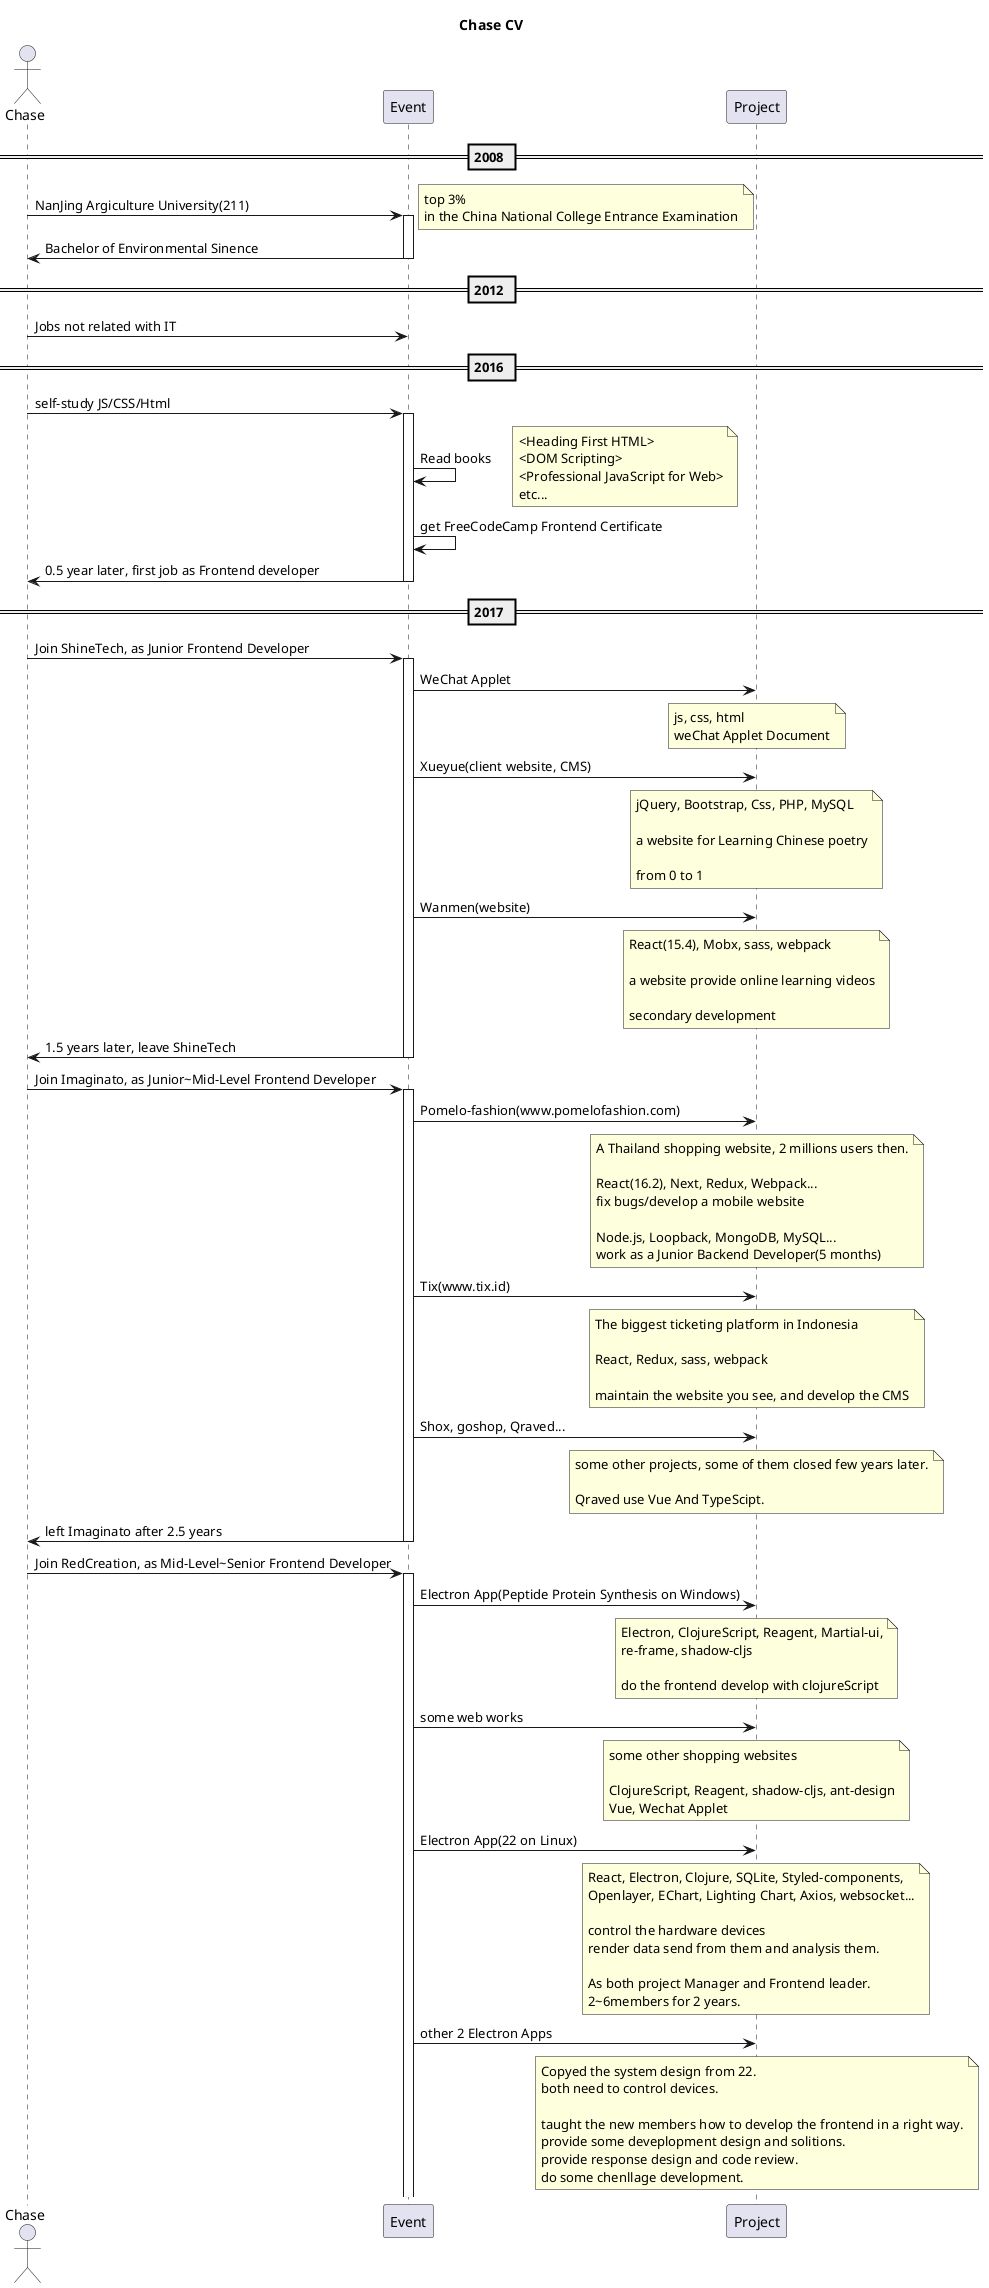 @startuml
title Chase CV
actor Chase

participant Event
participant Project

== 2008 ==
Chase -> Event: NanJing Argiculture University(211)
activate Event
note right
top 3%
in the China National College Entrance Examination
endnote
Event -> Chase: Bachelor of Environmental Sinence
deactivate Event

== 2012 ==

Chase -> Event: Jobs not related with IT

== 2016 ==

Chase -> Event: self-study JS/CSS/Html
activate Event

Event -> Event: Read books 
note right
<Heading First HTML>
<DOM Scripting>
<Professional JavaScript for Web>
etc...
endnote
Event -> Event: get FreeCodeCamp Frontend Certificate

Event -> Chase: 0.5 year later, first job as Frontend developer
deactivate
== 2017 ==
Chase -> Event: Join ShineTech, as Junior Frontend Developer
activate Event

  Event -> Project: WeChat Applet
  note over Project
  js, css, html
  weChat Applet Document
  endnote

  Event -> Project: Xueyue(client website, CMS)
  note over Project
  jQuery, Bootstrap, Css, PHP, MySQL

  a website for Learning Chinese poetry

  from 0 to 1
  endnote

  Event -> Project: Wanmen(website)
  note over Project
  React(15.4), Mobx, sass, webpack

  a website provide online learning videos

  secondary development
  endnote
Chase <- Event: 1.5 years later, leave ShineTech
deactivate Event

Chase -> Event: Join Imaginato, as Junior~Mid-Level Frontend Developer
activate Event
  Event -> Project: Pomelo-fashion(www.pomelofashion.com)
  note over Project
  A Thailand shopping website, 2 millions users then.

  React(16.2), Next, Redux, Webpack...
  fix bugs/develop a mobile website

  Node.js, Loopback, MongoDB, MySQL...
  work as a Junior Backend Developer(5 months)
  endnote

  Event -> Project: Tix(www.tix.id)
  note over Project
  The biggest ticketing platform in Indonesia 

  React, Redux, sass, webpack

  maintain the website you see, and develop the CMS
  endnote

  Event -> Project: Shox, goshop, Qraved...
  note over Project
  some other projects, some of them closed few years later.

  Qraved use Vue And TypeScipt.
  endnote
  Chase <- Event: left Imaginato after 2.5 years
deactivate Event

Chase -> Event: Join RedCreation, as Mid-Level~Senior Frontend Developer
activate Event
  Event -> Project: Electron App(Peptide Protein Synthesis on Windows)
  note over Project
  Electron, ClojureScript, Reagent, Martial-ui,
  re-frame, shadow-cljs

  do the frontend develop with clojureScript
  endnote

  Event -> Project: some web works
  note over Project
  some other shopping websites

  ClojureScript, Reagent, shadow-cljs, ant-design
  Vue, Wechat Applet
  endnote

  Event -> Project: Electron App(22 on Linux)
  note over Project
  React, Electron, Clojure, SQLite, Styled-components, 
  Openlayer, EChart, Lighting Chart, Axios, websocket...

  control the hardware devices
  render data send from them and analysis them.

  As both project Manager and Frontend leader.
  2~6members for 2 years.
  endnote

  Event -> Project: other 2 Electron Apps
  note over Project
  Copyed the system design from 22.
  both need to control devices.

  taught the new members how to develop the frontend in a right way.
  provide some deveplopment design and solitions.
  provide response design and code review.
  do some chenllage development.
  endnote

@enduml


' Hello, I’m Chase.

' Let me introduce myself with the PlantUML flow chart.

' I graduated from NanJing Argiculture University in 2012, which is one of the  211. 
' 211 is short for  the goal of building 100 top collages in 21 centuries. This means that I was at least in the top 3% , in the China National College Entrance Examination.
' So, although I didn’t study Computer Science, I never doubt my ability to study.

' I became to a Software Developer by self-study in 2016. I read books and did pratice on freeCodeCamp, and I got a Frontend Certificate from it.

' That year, I joined ShineTech as a Junior developer.
' My main work was wrting html page and responsive CSS, also finished the UX with native javascript. I also learned some PHP and Sqls from my colleagues.
' At the end of 2017, we got a project called Wanmen. It was developed by React(15.4), the old one with Class Component. We need to do a secondary development.
' I was a challenge to me then, I didn’t know the React, the Mobx, even didn’t how to use promise and async/await.  and no one taught me. but I did it. 

' After finished the Wanmen, I left ShineTech, and joined Imaginato as a junior or Mid-Level developer.
' The Imaginato mainly severd the SouthEast Asia clients, such as Thailand, Indonesia.
' I am very grateful for this experience because I have learned how the International remote team works from there. 
' I got UI design from figma or Ziplin, and develop requirements from JIRA, and logs in JIRA.
' reviewed codes and pull request, how to write unit test, how to deploy online and so on. 


' teach the new members how to develop the frontend in the right way, and
' how to package.
' provide some deveplopment design and solitions.
' provide response design and code review.
' do some challenge development.